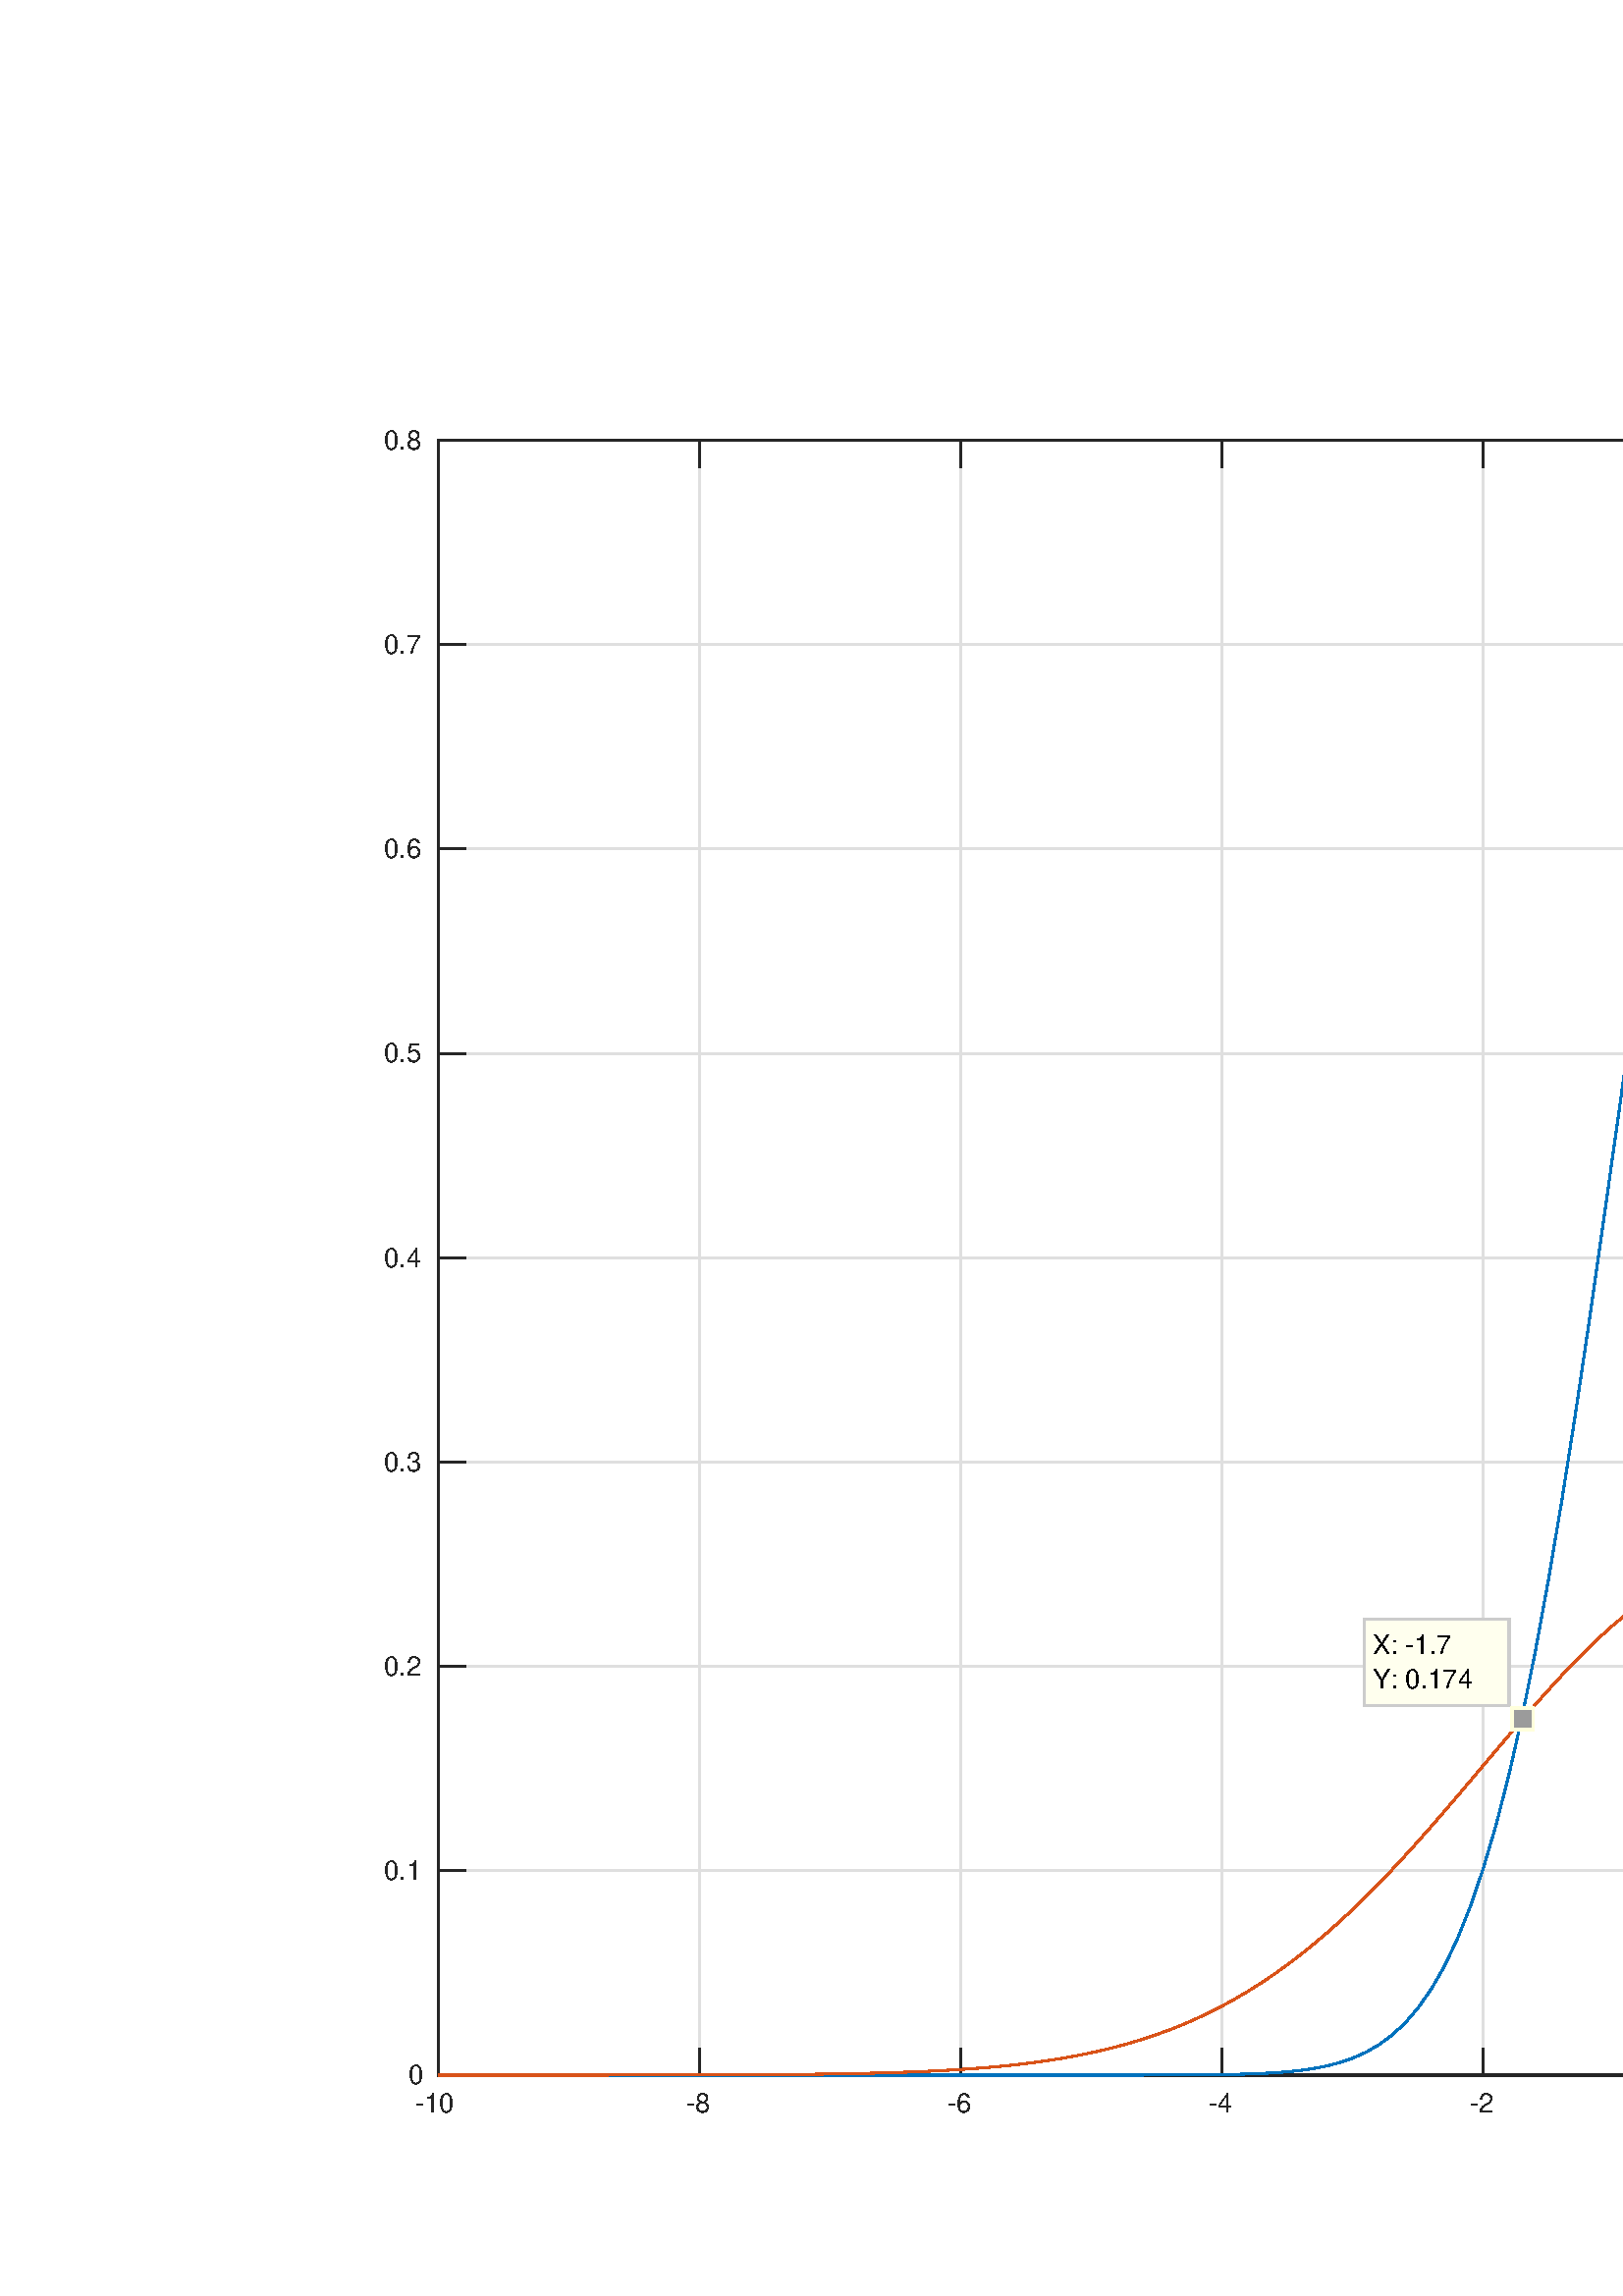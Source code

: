 %!PS-Adobe-3.0 EPSF-3.0
%%Pages: (atend)
%%BoundingBox: 0 0 1236 736
%%LanguageLevel: 2
%%EndComments
%%BeginProlog
%%BeginResource: procset (Apache XML Graphics Std ProcSet) 1.2 0
%%Version: 1.2 0
%%Copyright: (Copyright 2001-2003,2010 The Apache Software Foundation. License terms: http://www.apache.org/licenses/LICENSE-2.0)
/bd{bind def}bind def
/ld{load def}bd
/GR/grestore ld
/M/moveto ld
/LJ/setlinejoin ld
/C/curveto ld
/f/fill ld
/LW/setlinewidth ld
/GC/setgray ld
/t/show ld
/N/newpath ld
/CT/concat ld
/cp/closepath ld
/S/stroke ld
/L/lineto ld
/CC/setcmykcolor ld
/A/ashow ld
/GS/gsave ld
/RC/setrgbcolor ld
/RM/rmoveto ld
/ML/setmiterlimit ld
/re {4 2 roll M
1 index 0 rlineto
0 exch rlineto
neg 0 rlineto
cp } bd
/_ctm matrix def
/_tm matrix def
/BT { _ctm currentmatrix pop matrix _tm copy pop 0 0 moveto } bd
/ET { _ctm setmatrix } bd
/iTm { _ctm setmatrix _tm concat } bd
/Tm { _tm astore pop iTm 0 0 moveto } bd
/ux 0.0 def
/uy 0.0 def
/F {
  /Tp exch def
  /Tf exch def
  Tf findfont Tp scalefont setfont
  /cf Tf def  /cs Tp def
} bd
/ULS {currentpoint /uy exch def /ux exch def} bd
/ULE {
  /Tcx currentpoint pop def
  gsave
  newpath
  cf findfont cs scalefont dup
  /FontMatrix get 0 get /Ts exch def /FontInfo get dup
  /UnderlinePosition get Ts mul /To exch def
  /UnderlineThickness get Ts mul /Tt exch def
  ux uy To add moveto  Tcx uy To add lineto
  Tt setlinewidth stroke
  grestore
} bd
/OLE {
  /Tcx currentpoint pop def
  gsave
  newpath
  cf findfont cs scalefont dup
  /FontMatrix get 0 get /Ts exch def /FontInfo get dup
  /UnderlinePosition get Ts mul /To exch def
  /UnderlineThickness get Ts mul /Tt exch def
  ux uy To add cs add moveto Tcx uy To add cs add lineto
  Tt setlinewidth stroke
  grestore
} bd
/SOE {
  /Tcx currentpoint pop def
  gsave
  newpath
  cf findfont cs scalefont dup
  /FontMatrix get 0 get /Ts exch def /FontInfo get dup
  /UnderlinePosition get Ts mul /To exch def
  /UnderlineThickness get Ts mul /Tt exch def
  ux uy To add cs 10 mul 26 idiv add moveto Tcx uy To add cs 10 mul 26 idiv add lineto
  Tt setlinewidth stroke
  grestore
} bd
/QT {
/Y22 exch store
/X22 exch store
/Y21 exch store
/X21 exch store
currentpoint
/Y21 load 2 mul add 3 div exch
/X21 load 2 mul add 3 div exch
/X21 load 2 mul /X22 load add 3 div
/Y21 load 2 mul /Y22 load add 3 div
/X22 load /Y22 load curveto
} bd
/SSPD {
dup length /d exch dict def
{
/v exch def
/k exch def
currentpagedevice k known {
/cpdv currentpagedevice k get def
v cpdv ne {
/upd false def
/nullv v type /nulltype eq def
/nullcpdv cpdv type /nulltype eq def
nullv nullcpdv or
{
/upd true def
} {
/sametype v type cpdv type eq def
sametype {
v type /arraytype eq {
/vlen v length def
/cpdvlen cpdv length def
vlen cpdvlen eq {
0 1 vlen 1 sub {
/i exch def
/obj v i get def
/cpdobj cpdv i get def
obj cpdobj ne {
/upd true def
exit
} if
} for
} {
/upd true def
} ifelse
} {
v type /dicttype eq {
v {
/dv exch def
/dk exch def
/cpddv cpdv dk get def
dv cpddv ne {
/upd true def
exit
} if
} forall
} {
/upd true def
} ifelse
} ifelse
} if
} ifelse
upd true eq {
d k v put
} if
} if
} if
} forall
d length 0 gt {
d setpagedevice
} if
} bd
%%EndResource
%%BeginResource: procset (Apache XML Graphics EPS ProcSet) 1.0 0
%%Version: 1.0 0
%%Copyright: (Copyright 2002-2003 The Apache Software Foundation. License terms: http://www.apache.org/licenses/LICENSE-2.0)
/BeginEPSF { %def
/b4_Inc_state save def         % Save state for cleanup
/dict_count countdictstack def % Count objects on dict stack
/op_count count 1 sub def      % Count objects on operand stack
userdict begin                 % Push userdict on dict stack
/showpage { } def              % Redefine showpage, { } = null proc
0 setgray 0 setlinecap         % Prepare graphics state
1 setlinewidth 0 setlinejoin
10 setmiterlimit [ ] 0 setdash newpath
/languagelevel where           % If level not equal to 1 then
{pop languagelevel             % set strokeadjust and
1 ne                           % overprint to their defaults.
{false setstrokeadjust false setoverprint
} if
} if
} bd
/EndEPSF { %def
count op_count sub {pop} repeat            % Clean up stacks
countdictstack dict_count sub {end} repeat
b4_Inc_state restore
} bd
%%EndResource
%FOPBeginFontDict
%%IncludeResource: font Courier-Bold
%%IncludeResource: font Helvetica
%%IncludeResource: font Courier-BoldOblique
%%IncludeResource: font Courier-Oblique
%%IncludeResource: font Times-Roman
%%IncludeResource: font Helvetica-BoldOblique
%%IncludeResource: font Helvetica-Bold
%%IncludeResource: font Helvetica-Oblique
%%IncludeResource: font Times-BoldItalic
%%IncludeResource: font Courier
%%IncludeResource: font Times-Italic
%%IncludeResource: font Times-Bold
%%IncludeResource: font Symbol
%%IncludeResource: font ZapfDingbats
%FOPEndFontDict
%%BeginResource: encoding WinAnsiEncoding
/WinAnsiEncoding [
/.notdef /.notdef /.notdef /.notdef /.notdef
/.notdef /.notdef /.notdef /.notdef /.notdef
/.notdef /.notdef /.notdef /.notdef /.notdef
/.notdef /.notdef /.notdef /.notdef /.notdef
/.notdef /.notdef /.notdef /.notdef /.notdef
/.notdef /.notdef /.notdef /.notdef /.notdef
/.notdef /.notdef /space /exclam /quotedbl
/numbersign /dollar /percent /ampersand /quotesingle
/parenleft /parenright /asterisk /plus /comma
/hyphen /period /slash /zero /one
/two /three /four /five /six
/seven /eight /nine /colon /semicolon
/less /equal /greater /question /at
/A /B /C /D /E
/F /G /H /I /J
/K /L /M /N /O
/P /Q /R /S /T
/U /V /W /X /Y
/Z /bracketleft /backslash /bracketright /asciicircum
/underscore /quoteleft /a /b /c
/d /e /f /g /h
/i /j /k /l /m
/n /o /p /q /r
/s /t /u /v /w
/x /y /z /braceleft /bar
/braceright /asciitilde /bullet /Euro /bullet
/quotesinglbase /florin /quotedblbase /ellipsis /dagger
/daggerdbl /circumflex /perthousand /Scaron /guilsinglleft
/OE /bullet /Zcaron /bullet /bullet
/quoteleft /quoteright /quotedblleft /quotedblright /bullet
/endash /emdash /asciitilde /trademark /scaron
/guilsinglright /oe /bullet /zcaron /Ydieresis
/space /exclamdown /cent /sterling /currency
/yen /brokenbar /section /dieresis /copyright
/ordfeminine /guillemotleft /logicalnot /sfthyphen /registered
/macron /degree /plusminus /twosuperior /threesuperior
/acute /mu /paragraph /middot /cedilla
/onesuperior /ordmasculine /guillemotright /onequarter /onehalf
/threequarters /questiondown /Agrave /Aacute /Acircumflex
/Atilde /Adieresis /Aring /AE /Ccedilla
/Egrave /Eacute /Ecircumflex /Edieresis /Igrave
/Iacute /Icircumflex /Idieresis /Eth /Ntilde
/Ograve /Oacute /Ocircumflex /Otilde /Odieresis
/multiply /Oslash /Ugrave /Uacute /Ucircumflex
/Udieresis /Yacute /Thorn /germandbls /agrave
/aacute /acircumflex /atilde /adieresis /aring
/ae /ccedilla /egrave /eacute /ecircumflex
/edieresis /igrave /iacute /icircumflex /idieresis
/eth /ntilde /ograve /oacute /ocircumflex
/otilde /odieresis /divide /oslash /ugrave
/uacute /ucircumflex /udieresis /yacute /thorn
/ydieresis
] def
%%EndResource
%FOPBeginFontReencode
/Courier-Bold findfont
dup length dict begin
  {1 index /FID ne {def} {pop pop} ifelse} forall
  /Encoding WinAnsiEncoding def
  currentdict
end
/Courier-Bold exch definefont pop
/Helvetica findfont
dup length dict begin
  {1 index /FID ne {def} {pop pop} ifelse} forall
  /Encoding WinAnsiEncoding def
  currentdict
end
/Helvetica exch definefont pop
/Courier-BoldOblique findfont
dup length dict begin
  {1 index /FID ne {def} {pop pop} ifelse} forall
  /Encoding WinAnsiEncoding def
  currentdict
end
/Courier-BoldOblique exch definefont pop
/Courier-Oblique findfont
dup length dict begin
  {1 index /FID ne {def} {pop pop} ifelse} forall
  /Encoding WinAnsiEncoding def
  currentdict
end
/Courier-Oblique exch definefont pop
/Times-Roman findfont
dup length dict begin
  {1 index /FID ne {def} {pop pop} ifelse} forall
  /Encoding WinAnsiEncoding def
  currentdict
end
/Times-Roman exch definefont pop
/Helvetica-BoldOblique findfont
dup length dict begin
  {1 index /FID ne {def} {pop pop} ifelse} forall
  /Encoding WinAnsiEncoding def
  currentdict
end
/Helvetica-BoldOblique exch definefont pop
/Helvetica-Bold findfont
dup length dict begin
  {1 index /FID ne {def} {pop pop} ifelse} forall
  /Encoding WinAnsiEncoding def
  currentdict
end
/Helvetica-Bold exch definefont pop
/Helvetica-Oblique findfont
dup length dict begin
  {1 index /FID ne {def} {pop pop} ifelse} forall
  /Encoding WinAnsiEncoding def
  currentdict
end
/Helvetica-Oblique exch definefont pop
/Times-BoldItalic findfont
dup length dict begin
  {1 index /FID ne {def} {pop pop} ifelse} forall
  /Encoding WinAnsiEncoding def
  currentdict
end
/Times-BoldItalic exch definefont pop
/Courier findfont
dup length dict begin
  {1 index /FID ne {def} {pop pop} ifelse} forall
  /Encoding WinAnsiEncoding def
  currentdict
end
/Courier exch definefont pop
/Times-Italic findfont
dup length dict begin
  {1 index /FID ne {def} {pop pop} ifelse} forall
  /Encoding WinAnsiEncoding def
  currentdict
end
/Times-Italic exch definefont pop
/Times-Bold findfont
dup length dict begin
  {1 index /FID ne {def} {pop pop} ifelse} forall
  /Encoding WinAnsiEncoding def
  currentdict
end
/Times-Bold exch definefont pop
%FOPEndFontReencode
%%EndProlog
%%Page: 1 1
%%PageBoundingBox: 0 0 1236 736
%%BeginPageSetup
[1 0 0 -1 0 736] CT
%%EndPageSetup
GS
[0.758 0 0 0.758 0 0.084] CT
N
0 0 M
1631 0 L
1631 971 L
0 971 L
0 0 L
cp
clip
1 GC
N
0 0 1631 971 re
f
GR
GS
[0.758 0 0 0.758 0 0.084] CT
1 GC
N
0 0 1631 971 re
f
GR
GS
[0.758 0 0 0.758 0 0.084] CT
1 GC
N
212 864 M
1476 864 L
1476 73 L
212 73 L
cp
f
GR
GS
[0.758 0 0 0.758 0 0.084] CT
0.873 GC
2 setlinecap
10.0 ML
N
212 864 M
212 73 L
S
GR
GS
[0.758 0 0 0.758 0 0.084] CT
0.873 GC
2 setlinecap
10.0 ML
N
338.4 864 M
338.4 73 L
S
GR
GS
[0.758 0 0 0.758 0 0.084] CT
0.873 GC
2 setlinecap
10.0 ML
N
464.8 864 M
464.8 73 L
S
GR
GS
[0.758 0 0 0.758 0 0.084] CT
0.873 GC
2 setlinecap
10.0 ML
N
591.2 864 M
591.2 73 L
S
GR
GS
[0.758 0 0 0.758 0 0.084] CT
0.873 GC
2 setlinecap
10.0 ML
N
717.6 864 M
717.6 73 L
S
GR
GS
[0.758 0 0 0.758 0 0.084] CT
0.873 GC
2 setlinecap
10.0 ML
N
844 864 M
844 73 L
S
GR
GS
[0.758 0 0 0.758 0 0.084] CT
0.873 GC
2 setlinecap
10.0 ML
N
970.4 864 M
970.4 73 L
S
GR
GS
[0.758 0 0 0.758 0 0.084] CT
0.873 GC
2 setlinecap
10.0 ML
N
1096.8 864 M
1096.8 73 L
S
GR
GS
[0.758 0 0 0.758 0 0.084] CT
0.873 GC
2 setlinecap
10.0 ML
N
1223.2 864 M
1223.2 73 L
S
GR
GS
[0.758 0 0 0.758 0 0.084] CT
0.873 GC
2 setlinecap
10.0 ML
N
1349.6 864 M
1349.6 73 L
S
GR
GS
[0.758 0 0 0.758 0 0.084] CT
0.873 GC
2 setlinecap
10.0 ML
N
1476 864 M
1476 73 L
S
GR
GS
[0.758 0 0 0.758 0 0.084] CT
0.873 GC
2 setlinecap
10.0 ML
N
1476 864 M
212 864 L
S
GR
GS
[0.758 0 0 0.758 0 0.084] CT
0.873 GC
2 setlinecap
10.0 ML
N
1476 765.125 M
212 765.125 L
S
GR
GS
[0.758 0 0 0.758 0 0.084] CT
0.873 GC
2 setlinecap
10.0 ML
N
1476 666.25 M
212 666.25 L
S
GR
GS
[0.758 0 0 0.758 0 0.084] CT
0.873 GC
2 setlinecap
10.0 ML
N
1476 567.375 M
212 567.375 L
S
GR
GS
[0.758 0 0 0.758 0 0.084] CT
0.873 GC
2 setlinecap
10.0 ML
N
1476 468.5 M
212 468.5 L
S
GR
GS
[0.758 0 0 0.758 0 0.084] CT
0.873 GC
2 setlinecap
10.0 ML
N
1476 369.625 M
212 369.625 L
S
GR
GS
[0.758 0 0 0.758 0 0.084] CT
0.873 GC
2 setlinecap
10.0 ML
N
1476 270.75 M
212 270.75 L
S
GR
GS
[0.758 0 0 0.758 0 0.084] CT
0.873 GC
2 setlinecap
10.0 ML
N
1476 171.875 M
212 171.875 L
S
GR
GS
[0.758 0 0 0.758 0 0.084] CT
0.873 GC
2 setlinecap
10.0 ML
N
1476 73 M
212 73 L
S
GR
GS
[0.758 0 0 0.758 0 0.084] CT
0.149 GC
2 setlinecap
10.0 ML
N
212 864 M
1476 864 L
S
GR
GS
[0.758 0 0 0.758 0 0.084] CT
0.149 GC
2 setlinecap
10.0 ML
N
212 73 M
1476 73 L
S
GR
GS
[0.758 0 0 0.758 0 0.084] CT
0.149 GC
2 setlinecap
10.0 ML
N
212 864 M
212 851.36 L
S
GR
GS
[0.758 0 0 0.758 0 0.084] CT
0.149 GC
2 setlinecap
10.0 ML
N
338.4 864 M
338.4 851.36 L
S
GR
GS
[0.758 0 0 0.758 0 0.084] CT
0.149 GC
2 setlinecap
10.0 ML
N
464.8 864 M
464.8 851.36 L
S
GR
GS
[0.758 0 0 0.758 0 0.084] CT
0.149 GC
2 setlinecap
10.0 ML
N
591.2 864 M
591.2 851.36 L
S
GR
GS
[0.758 0 0 0.758 0 0.084] CT
0.149 GC
2 setlinecap
10.0 ML
N
717.6 864 M
717.6 851.36 L
S
GR
GS
[0.758 0 0 0.758 0 0.084] CT
0.149 GC
2 setlinecap
10.0 ML
N
844 864 M
844 851.36 L
S
GR
GS
[0.758 0 0 0.758 0 0.084] CT
0.149 GC
2 setlinecap
10.0 ML
N
970.4 864 M
970.4 851.36 L
S
GR
GS
[0.758 0 0 0.758 0 0.084] CT
0.149 GC
2 setlinecap
10.0 ML
N
1096.8 864 M
1096.8 851.36 L
S
GR
GS
[0.758 0 0 0.758 0 0.084] CT
0.149 GC
2 setlinecap
10.0 ML
N
1223.2 864 M
1223.2 851.36 L
S
GR
GS
[0.758 0 0 0.758 0 0.084] CT
0.149 GC
2 setlinecap
10.0 ML
N
1349.6 864 M
1349.6 851.36 L
S
GR
GS
[0.758 0 0 0.758 0 0.084] CT
0.149 GC
2 setlinecap
10.0 ML
N
1476 864 M
1476 851.36 L
S
GR
GS
[0.758 0 0 0.758 0 0.084] CT
0.149 GC
2 setlinecap
10.0 ML
N
212 73 M
212 85.64 L
S
GR
GS
[0.758 0 0 0.758 0 0.084] CT
0.149 GC
2 setlinecap
10.0 ML
N
338.4 73 M
338.4 85.64 L
S
GR
GS
[0.758 0 0 0.758 0 0.084] CT
0.149 GC
2 setlinecap
10.0 ML
N
464.8 73 M
464.8 85.64 L
S
GR
GS
[0.758 0 0 0.758 0 0.084] CT
0.149 GC
2 setlinecap
10.0 ML
N
591.2 73 M
591.2 85.64 L
S
GR
GS
[0.758 0 0 0.758 0 0.084] CT
0.149 GC
2 setlinecap
10.0 ML
N
717.6 73 M
717.6 85.64 L
S
GR
GS
[0.758 0 0 0.758 0 0.084] CT
0.149 GC
2 setlinecap
10.0 ML
N
844 73 M
844 85.64 L
S
GR
GS
[0.758 0 0 0.758 0 0.084] CT
0.149 GC
2 setlinecap
10.0 ML
N
970.4 73 M
970.4 85.64 L
S
GR
GS
[0.758 0 0 0.758 0 0.084] CT
0.149 GC
2 setlinecap
10.0 ML
N
1096.8 73 M
1096.8 85.64 L
S
GR
GS
[0.758 0 0 0.758 0 0.084] CT
0.149 GC
2 setlinecap
10.0 ML
N
1223.2 73 M
1223.2 85.64 L
S
GR
GS
[0.758 0 0 0.758 0 0.084] CT
0.149 GC
2 setlinecap
10.0 ML
N
1349.6 73 M
1349.6 85.64 L
S
GR
GS
[0.758 0 0 0.758 0 0.084] CT
0.149 GC
2 setlinecap
10.0 ML
N
1476 73 M
1476 85.64 L
S
GR
GS
[0.758 0 0 0.758 160.674 658.905] CT
0.149 GC
/Helvetica 13 F
GS
[1 0 0 1 0 0] CT
-11 13 moveto 
1 -1 scale
(-10) t 
GR
GR
GS
[0.758 0 0 0.758 256.472 658.905] CT
0.149 GC
/Helvetica 13 F
GS
[1 0 0 1 0 0] CT
-6.5 13 moveto 
1 -1 scale
(-8) t 
GR
GR
GS
[0.758 0 0 0.758 352.269 658.905] CT
0.149 GC
/Helvetica 13 F
GS
[1 0 0 1 0 0] CT
-6.5 13 moveto 
1 -1 scale
(-6) t 
GR
GR
GS
[0.758 0 0 0.758 448.067 658.905] CT
0.149 GC
/Helvetica 13 F
GS
[1 0 0 1 0 0] CT
-6.5 13 moveto 
1 -1 scale
(-4) t 
GR
GR
GS
[0.758 0 0 0.758 543.865 658.905] CT
0.149 GC
/Helvetica 13 F
GS
[1 0 0 1 0 0] CT
-6.5 13 moveto 
1 -1 scale
(-2) t 
GR
GR
GS
[0.758 0 0 0.758 639.663 658.905] CT
0.149 GC
/Helvetica 13 F
GS
[1 0 0 1 0 0] CT
-4.5 13 moveto 
1 -1 scale
(0) t 
GR
GR
GS
[0.758 0 0 0.758 735.461 658.905] CT
0.149 GC
/Helvetica 13 F
GS
[1 0 0 1 0 0] CT
-4.5 13 moveto 
1 -1 scale
(2) t 
GR
GR
GS
[0.758 0 0 0.758 831.259 658.905] CT
0.149 GC
/Helvetica 13 F
GS
[1 0 0 1 0 0] CT
-4.5 13 moveto 
1 -1 scale
(4) t 
GR
GR
GS
[0.758 0 0 0.758 927.057 658.905] CT
0.149 GC
/Helvetica 13 F
GS
[1 0 0 1 0 0] CT
-4.5 13 moveto 
1 -1 scale
(6) t 
GR
GR
GS
[0.758 0 0 0.758 1022.855 658.905] CT
0.149 GC
/Helvetica 13 F
GS
[1 0 0 1 0 0] CT
-4.5 13 moveto 
1 -1 scale
(8) t 
GR
GR
GS
[0.758 0 0 0.758 1118.653 658.905] CT
0.149 GC
/Helvetica 13 F
GS
[1 0 0 1 0 0] CT
-8.5 13 moveto 
1 -1 scale
(10) t 
GR
GR
GS
[0.758 0 0 0.758 0 0.084] CT
0.149 GC
2 setlinecap
10.0 ML
N
212 864 M
212 73 L
S
GR
GS
[0.758 0 0 0.758 0 0.084] CT
0.149 GC
2 setlinecap
10.0 ML
N
1476 864 M
1476 73 L
S
GR
GS
[0.758 0 0 0.758 0 0.084] CT
0.149 GC
2 setlinecap
10.0 ML
N
212 864 M
224.64 864 L
S
GR
GS
[0.758 0 0 0.758 0 0.084] CT
0.149 GC
2 setlinecap
10.0 ML
N
212 765.125 M
224.64 765.125 L
S
GR
GS
[0.758 0 0 0.758 0 0.084] CT
0.149 GC
2 setlinecap
10.0 ML
N
212 666.25 M
224.64 666.25 L
S
GR
GS
[0.758 0 0 0.758 0 0.084] CT
0.149 GC
2 setlinecap
10.0 ML
N
212 567.375 M
224.64 567.375 L
S
GR
GS
[0.758 0 0 0.758 0 0.084] CT
0.149 GC
2 setlinecap
10.0 ML
N
212 468.5 M
224.64 468.5 L
S
GR
GS
[0.758 0 0 0.758 0 0.084] CT
0.149 GC
2 setlinecap
10.0 ML
N
212 369.625 M
224.64 369.625 L
S
GR
GS
[0.758 0 0 0.758 0 0.084] CT
0.149 GC
2 setlinecap
10.0 ML
N
212 270.75 M
224.64 270.75 L
S
GR
GS
[0.758 0 0 0.758 0 0.084] CT
0.149 GC
2 setlinecap
10.0 ML
N
212 171.875 M
224.64 171.875 L
S
GR
GS
[0.758 0 0 0.758 0 0.084] CT
0.149 GC
2 setlinecap
10.0 ML
N
212 73 M
224.64 73 L
S
GR
GS
[0.758 0 0 0.758 0 0.084] CT
0.149 GC
2 setlinecap
10.0 ML
N
1476 864 M
1463.36 864 L
S
GR
GS
[0.758 0 0 0.758 0 0.084] CT
0.149 GC
2 setlinecap
10.0 ML
N
1476 765.125 M
1463.36 765.125 L
S
GR
GS
[0.758 0 0 0.758 0 0.084] CT
0.149 GC
2 setlinecap
10.0 ML
N
1476 666.25 M
1463.36 666.25 L
S
GR
GS
[0.758 0 0 0.758 0 0.084] CT
0.149 GC
2 setlinecap
10.0 ML
N
1476 567.375 M
1463.36 567.375 L
S
GR
GS
[0.758 0 0 0.758 0 0.084] CT
0.149 GC
2 setlinecap
10.0 ML
N
1476 468.5 M
1463.36 468.5 L
S
GR
GS
[0.758 0 0 0.758 0 0.084] CT
0.149 GC
2 setlinecap
10.0 ML
N
1476 369.625 M
1463.36 369.625 L
S
GR
GS
[0.758 0 0 0.758 0 0.084] CT
0.149 GC
2 setlinecap
10.0 ML
N
1476 270.75 M
1463.36 270.75 L
S
GR
GS
[0.758 0 0 0.758 0 0.084] CT
0.149 GC
2 setlinecap
10.0 ML
N
1476 171.875 M
1463.36 171.875 L
S
GR
GS
[0.758 0 0 0.758 0 0.084] CT
0.149 GC
2 setlinecap
10.0 ML
N
1476 73 M
1463.36 73 L
S
GR
GS
[0.758 0 0 0.758 156.674 654.905] CT
0.149 GC
/Helvetica 13 F
GS
[1 0 0 1 0 0] CT
-9 4.5 moveto 
1 -1 scale
(0) t 
GR
GR
GS
[0.758 0 0 0.758 156.674 579.968] CT
0.149 GC
/Helvetica 13 F
GS
[1 0 0 1 0 0] CT
-21 4.5 moveto 
1 -1 scale
(0.1) t 
GR
GR
GS
[0.758 0 0 0.758 156.674 505.032] CT
0.149 GC
/Helvetica 13 F
GS
[1 0 0 1 0 0] CT
-21 4.5 moveto 
1 -1 scale
(0.2) t 
GR
GR
GS
[0.758 0 0 0.758 156.674 430.095] CT
0.149 GC
/Helvetica 13 F
GS
[1 0 0 1 0 0] CT
-21 4.5 moveto 
1 -1 scale
(0.3) t 
GR
GR
GS
[0.758 0 0 0.758 156.674 355.158] CT
0.149 GC
/Helvetica 13 F
GS
[1 0 0 1 0 0] CT
-21 4.5 moveto 
1 -1 scale
(0.4) t 
GR
GR
GS
[0.758 0 0 0.758 156.674 280.221] CT
0.149 GC
/Helvetica 13 F
GS
[1 0 0 1 0 0] CT
-21 4.5 moveto 
1 -1 scale
(0.5) t 
GR
GR
GS
[0.758 0 0 0.758 156.674 205.284] CT
0.149 GC
/Helvetica 13 F
GS
[1 0 0 1 0 0] CT
-21 4.5 moveto 
1 -1 scale
(0.6) t 
GR
GR
GS
[0.758 0 0 0.758 156.674 130.347] CT
0.149 GC
/Helvetica 13 F
GS
[1 0 0 1 0 0] CT
-21 4.5 moveto 
1 -1 scale
(0.7) t 
GR
GR
GS
[0.758 0 0 0.758 156.674 55.411] CT
0.149 GC
/Helvetica 13 F
GS
[1 0 0 1 0 0] CT
-21 4.5 moveto 
1 -1 scale
(0.8) t 
GR
GR
GS
[0.758 0 0 0.758 0 0.084] CT
0 0.447 0.741 RC
2 LJ
N
212 864 M
218.32 864 L
224.64 864 L
230.96 864 L
237.28 864 L
243.6 864 L
249.92 864 L
256.24 864 L
262.56 864 L
268.88 864 L
275.2 864 L
281.52 864 L
287.84 864 L
294.16 864 L
300.48 864 L
306.8 864 L
313.12 864 L
319.44 864 L
325.76 864 L
332.08 864 L
338.4 864 L
344.72 864 L
351.04 864 L
357.36 864 L
363.68 864 L
370 864 L
376.32 864 L
382.64 864 L
388.96 864 L
395.28 864 L
401.6 864 L
407.92 864 L
414.24 864 L
420.56 864 L
426.88 864 L
433.2 864 L
439.52 864 L
445.84 864 L
452.16 864 L
458.48 864 L
464.8 864 L
471.12 864 L
477.44 864 L
483.76 864 L
490.08 864 L
496.4 864 L
502.72 864 L
509.04 863.999 L
515.36 863.999 L
521.68 863.998 L
S
GR
GS
[0.758 0 0 0.758 0 0.084] CT
0 0.447 0.741 RC
2 LJ
N
521.68 863.998 M
528 863.997 L
534.32 863.995 L
540.64 863.993 L
546.96 863.988 L
553.28 863.981 L
559.6 863.97 L
565.92 863.954 L
572.24 863.928 L
578.56 863.89 L
584.88 863.834 L
591.2 863.751 L
597.52 863.631 L
603.84 863.457 L
610.16 863.21 L
616.48 862.863 L
622.8 862.378 L
629.12 861.71 L
635.44 860.798 L
641.76 859.568 L
648.08 857.928 L
654.4 855.762 L
660.72 852.935 L
667.04 849.287 L
673.36 844.629 L
679.68 838.752 L
686 831.418 L
692.32 822.373 L
698.64 811.345 L
704.96 798.059 L
711.28 782.242 L
717.6 763.64 L
723.92 742.032 L
730.24 717.246 L
736.56 689.18 L
742.88 657.818 L
749.2 623.25 L
755.52 585.683 L
761.84 545.456 L
768.16 503.043 L
774.48 459.052 L
780.8 414.22 L
787.12 369.395 L
793.44 325.515 L
799.76 283.576 L
806.08 244.595 L
812.4 209.573 L
818.72 179.452 L
825.04 155.068 L
831.36 137.121 L
S
GR
GS
[0.758 0 0 0.758 0 0.084] CT
0 0.447 0.741 RC
2 LJ
N
831.36 137.121 M
837.68 126.136 L
844 122.438 L
850.32 126.136 L
856.64 137.121 L
862.96 155.068 L
869.28 179.452 L
875.6 209.573 L
881.92 244.595 L
888.24 283.576 L
894.56 325.515 L
900.88 369.395 L
907.2 414.22 L
913.52 459.052 L
919.84 503.043 L
926.16 545.456 L
932.48 585.683 L
938.8 623.25 L
945.12 657.818 L
951.44 689.18 L
957.76 717.246 L
964.08 742.032 L
970.4 763.64 L
976.72 782.242 L
983.04 798.059 L
989.36 811.345 L
995.68 822.373 L
1002 831.418 L
1008.32 838.752 L
1014.64 844.629 L
1020.96 849.287 L
1027.28 852.935 L
1033.6 855.762 L
1039.92 857.928 L
1046.24 859.568 L
1052.56 860.798 L
1058.88 861.71 L
1065.2 862.378 L
1071.52 862.863 L
1077.84 863.21 L
1084.16 863.457 L
1090.48 863.631 L
1096.8 863.751 L
1103.12 863.834 L
1109.44 863.89 L
1115.76 863.928 L
1122.08 863.954 L
1128.4 863.97 L
1134.72 863.981 L
1141.04 863.988 L
S
GR
GS
[0.758 0 0 0.758 0 0.084] CT
0 0.447 0.741 RC
2 LJ
N
1141.04 863.988 M
1147.36 863.993 L
1153.68 863.995 L
1160 863.997 L
1166.32 863.998 L
1172.64 863.999 L
1178.96 863.999 L
1185.28 864 L
1191.6 864 L
1197.92 864 L
1204.24 864 L
1210.56 864 L
1216.88 864 L
1223.2 864 L
1229.52 864 L
1235.84 864 L
1242.16 864 L
1248.48 864 L
1254.8 864 L
1261.12 864 L
1267.44 864 L
1273.76 864 L
1280.08 864 L
1286.4 864 L
1292.72 864 L
1299.04 864 L
1305.36 864 L
1311.68 864 L
1318 864 L
1324.32 864 L
1330.64 864 L
1336.96 864 L
1343.28 864 L
1349.6 864 L
1355.92 864 L
1362.24 864 L
1368.56 864 L
1374.88 864 L
1381.2 864 L
1387.52 864 L
1393.84 864 L
1400.16 864 L
1406.48 864 L
1412.8 864 L
1419.12 864 L
1425.44 864 L
1431.76 864 L
1438.08 864 L
1444.4 864 L
1450.72 864 L
S
GR
GS
[0.758 0 0 0.758 0 0.084] CT
0 0.447 0.741 RC
2 LJ
N
1450.72 864 M
1457.04 864 L
1463.36 864 L
1469.68 864 L
1476 864 L
S
GR
GS
[0.758 0 0 0.758 0 0.084] CT
0.851 0.325 0.098 RC
2 LJ
N
212 863.999 M
218.32 863.999 L
224.64 863.998 L
230.96 863.998 L
237.28 863.998 L
243.6 863.997 L
249.92 863.996 L
256.24 863.995 L
262.56 863.994 L
268.88 863.992 L
275.2 863.99 L
281.52 863.988 L
287.84 863.985 L
294.16 863.981 L
300.48 863.976 L
306.8 863.97 L
313.12 863.964 L
319.44 863.955 L
325.76 863.945 L
332.08 863.932 L
338.4 863.917 L
344.72 863.899 L
351.04 863.877 L
357.36 863.851 L
363.68 863.819 L
370 863.782 L
376.32 863.737 L
382.64 863.684 L
388.96 863.621 L
395.28 863.547 L
401.6 863.459 L
407.92 863.357 L
414.24 863.237 L
420.56 863.096 L
426.88 862.933 L
433.2 862.743 L
439.52 862.523 L
445.84 862.269 L
452.16 861.976 L
458.48 861.639 L
464.8 861.254 L
471.12 860.814 L
477.44 860.312 L
483.76 859.742 L
490.08 859.096 L
496.4 858.366 L
502.72 857.543 L
509.04 856.619 L
515.36 855.584 L
521.68 854.427 L
S
GR
GS
[0.758 0 0 0.758 0 0.084] CT
0.851 0.325 0.098 RC
2 LJ
N
521.68 854.427 M
528 853.139 L
534.32 851.709 L
540.64 850.124 L
546.96 848.375 L
553.28 846.448 L
559.6 844.334 L
565.92 842.02 L
572.24 839.495 L
578.56 836.747 L
584.88 833.768 L
591.2 830.547 L
597.52 827.075 L
603.84 823.344 L
610.16 819.348 L
616.48 815.082 L
622.8 810.542 L
629.12 805.727 L
635.44 800.636 L
641.76 795.273 L
648.08 789.642 L
654.4 783.75 L
660.72 777.608 L
667.04 771.228 L
673.36 764.625 L
679.68 757.819 L
686 750.829 L
692.32 743.681 L
698.64 736.4 L
704.96 729.017 L
711.28 721.563 L
717.6 714.073 L
723.92 706.583 L
730.24 699.132 L
736.56 691.759 L
742.88 684.505 L
749.2 677.413 L
755.52 670.525 L
761.84 663.884 L
768.16 657.532 L
774.48 651.51 L
780.8 645.858 L
787.12 640.615 L
793.44 635.817 L
799.76 631.498 L
806.08 627.689 L
812.4 624.418 L
818.72 621.707 L
825.04 619.578 L
831.36 618.045 L
S
GR
GS
[0.758 0 0 0.758 0 0.084] CT
0.851 0.325 0.098 RC
2 LJ
N
831.36 618.045 M
837.68 617.121 L
844 616.813 L
850.32 617.121 L
856.64 618.045 L
862.96 619.578 L
869.28 621.707 L
875.6 624.418 L
881.92 627.689 L
888.24 631.498 L
894.56 635.817 L
900.88 640.615 L
907.2 645.858 L
913.52 651.51 L
919.84 657.532 L
926.16 663.884 L
932.48 670.525 L
938.8 677.413 L
945.12 684.505 L
951.44 691.759 L
957.76 699.132 L
964.08 706.583 L
970.4 714.073 L
976.72 721.563 L
983.04 729.017 L
989.36 736.4 L
995.68 743.681 L
1002 750.829 L
1008.32 757.819 L
1014.64 764.625 L
1020.96 771.228 L
1027.28 777.608 L
1033.6 783.75 L
1039.92 789.642 L
1046.24 795.273 L
1052.56 800.636 L
1058.88 805.727 L
1065.2 810.542 L
1071.52 815.082 L
1077.84 819.348 L
1084.16 823.344 L
1090.48 827.075 L
1096.8 830.547 L
1103.12 833.768 L
1109.44 836.747 L
1115.76 839.495 L
1122.08 842.02 L
1128.4 844.334 L
1134.72 846.448 L
1141.04 848.375 L
S
GR
GS
[0.758 0 0 0.758 0 0.084] CT
0.851 0.325 0.098 RC
2 LJ
N
1141.04 848.375 M
1147.36 850.124 L
1153.68 851.709 L
1160 853.139 L
1166.32 854.427 L
1172.64 855.584 L
1178.96 856.619 L
1185.28 857.543 L
1191.6 858.366 L
1197.92 859.096 L
1204.24 859.742 L
1210.56 860.312 L
1216.88 860.814 L
1223.2 861.254 L
1229.52 861.639 L
1235.84 861.976 L
1242.16 862.269 L
1248.48 862.523 L
1254.8 862.743 L
1261.12 862.933 L
1267.44 863.096 L
1273.76 863.237 L
1280.08 863.357 L
1286.4 863.459 L
1292.72 863.547 L
1299.04 863.621 L
1305.36 863.684 L
1311.68 863.737 L
1318 863.782 L
1324.32 863.819 L
1330.64 863.851 L
1336.96 863.877 L
1343.28 863.899 L
1349.6 863.917 L
1355.92 863.932 L
1362.24 863.945 L
1368.56 863.955 L
1374.88 863.964 L
1381.2 863.97 L
1387.52 863.976 L
1393.84 863.981 L
1400.16 863.985 L
1406.48 863.988 L
1412.8 863.99 L
1419.12 863.992 L
1425.44 863.994 L
1431.76 863.995 L
1438.08 863.996 L
1444.4 863.997 L
1450.72 863.998 L
S
GR
GS
[0.758 0 0 0.758 0 0.084] CT
0.851 0.325 0.098 RC
2 LJ
N
1450.72 863.998 M
1457.04 863.998 L
1463.36 863.998 L
1469.68 863.999 L
1476 863.999 L
S
GR
GS
[0.758 0 0 0.758 0 0.084] CT
N
946.354 696.646 M
946.354 686.354 L
956.646 686.354 L
956.646 696.646 L
cp
f
GR
GS
[0.758 0 0 0.758 0 0.084] CT
1 1 0.863 RC
2 setlinecap
10.0 ML
1.319 LW
N
946.354 696.646 M
946.354 686.354 L
956.646 686.354 L
956.646 696.646 L
946.354 696.646 L
S
GR
GS
[0.758 0 0 0.758 0 0.084] CT
N
731.354 696.646 M
731.354 686.354 L
741.646 686.354 L
741.646 696.646 L
cp
f
GR
GS
[0.758 0 0 0.758 0 0.084] CT
1 1 0.863 RC
2 setlinecap
10.0 ML
1.319 LW
N
731.354 696.646 M
731.354 686.354 L
741.646 686.354 L
741.646 696.646 L
731.354 696.646 L
S
GR
GS
[0.758 0 0 0.758 0 0.084] CT
1 GC
N
1248 122 M
1248 86 L
1463 86 L
1463 122 L
cp
f
GR
GS
[0.758 0 0 0.758 984.959 72.961] CT
/Helvetica 12 F
GS
[1 0 0 1 0 0] CT
0 4.5 moveto 
1 -1 scale
(State1 Output Distribution) t 
GR
GR
GS
[0.758 0 0 0.758 0 0.084] CT
0 0.447 0.741 RC
2 setlinecap
10.0 ML
N
1255.938 96.157 M
1295.629 96.157 L
S
GR
GS
[0.758 0 0 0.758 984.959 84.85] CT
/Helvetica 12 F
GS
[1 0 0 1 0 0] CT
0 4.5 moveto 
1 -1 scale
(State2 Output Distribution) t 
GR
GR
GS
[0.758 0 0 0.758 0 0.084] CT
0.851 0.325 0.098 RC
2 setlinecap
10.0 ML
N
1255.938 111.843 M
1295.629 111.843 L
S
GR
GS
[0.758 0 0 0.758 0 0.084] CT
0.149 GC
2 setlinecap
10.0 ML
N
1248 122 M
1248 86 L
1463 86 L
1463 122 L
1248 122 L
S
GR
GS
[0.758 0 0 0.758 0 0.084] CT
1 1 0.933 RC
N
958.037 685.161 M
1027.954 685.161 L
1027.954 643.245 L
958.037 643.245 L
cp
f
GR
GS
[0.758 0 0 0.758 0 0.084] CT
0.8 GC
2 setlinecap
10.0 ML
N
958.037 685.161 M
1027.954 685.161 L
1027.954 643.245 L
958.037 643.245 L
958.037 685.161 L
S
GR
GS
[0.758 0 0 0.758 729.091 516.364] CT
/Helvetica 13 F
GS
[1 0 0 1 0 0] CT
0 -21 moveto 
1 -1 scale
(X: 1.7) t 
GR
GR
GS
[0.758 0 0 0.758 729.091 516.364] CT
/Helvetica 13 F
GS
[1 0 0 1 0 0] CT
0 -4 moveto 
1 -1 scale
(Y: 0.174) t 
GR
GR
GS
[0.758 0 0 0.758 0 0.084] CT
1 1 0.933 RC
N
660.046 685.161 M
729.963 685.161 L
729.963 643.245 L
660.046 643.245 L
cp
f
GR
GS
[0.758 0 0 0.758 0 0.084] CT
0.8 GC
2 setlinecap
10.0 ML
N
660.046 685.161 M
729.963 685.161 L
729.963 643.245 L
660.046 643.245 L
660.046 685.161 L
S
GR
GS
[0.758 0 0 0.758 503.245 516.364] CT
/Helvetica 13 F
GS
[1 0 0 1 0 0] CT
0 -21 moveto 
1 -1 scale
(X: -1.7) t 
GR
GR
GS
[0.758 0 0 0.758 503.245 516.364] CT
/Helvetica 13 F
GS
[1 0 0 1 0 0] CT
0 -4 moveto 
1 -1 scale
(Y: 0.174) t 
GR
GR
GS
[0.758 0 0 0.758 0 0.084] CT
0.608 GC
N
946.354 696.646 M
946.354 686.354 L
956.646 686.354 L
956.646 696.646 L
cp
f
GR
GS
[0.758 0 0 0.758 0 0.084] CT
1 1 0.863 RC
2 setlinecap
10.0 ML
1.319 LW
N
946.354 696.646 M
946.354 686.354 L
956.646 686.354 L
956.646 696.646 L
946.354 696.646 L
S
GR
GS
[0.758 0 0 0.758 0 0.084] CT
0.608 GC
N
731.354 696.646 M
731.354 686.354 L
741.646 686.354 L
741.646 696.646 L
cp
f
GR
GS
[0.758 0 0 0.758 0 0.084] CT
1 1 0.863 RC
2 setlinecap
10.0 ML
1.319 LW
N
731.354 696.646 M
731.354 686.354 L
741.646 686.354 L
741.646 696.646 L
731.354 696.646 L
S
GR
%%Trailer
%%Pages: 1
%%EOF
